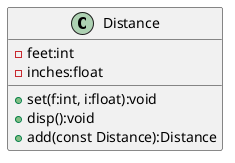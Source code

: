 @startuml Q9
class Distance
{
    - feet:int
    - inches:float
    + set(f:int, i:float):void
    + disp():void
    + add(const Distance):Distance
}
@enduml